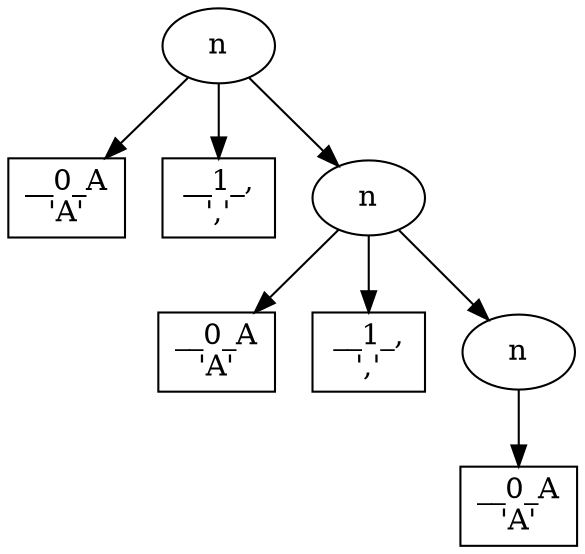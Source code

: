 digraph G{
"-1213678004" [label="n"];
"-1213678004" -> "-1213681108";
"-1213681108" [shape=box,label="__0_A\n'A'"];
"-1213678004" -> "-1213681332";
"-1213681332" [shape=box,label="__1_,\n','"];
"-1213678004" -> "-1213837780";
"-1213837780" [label="n"];
"-1213837780" -> "-1213837716";
"-1213837716" [shape=box,label="__0_A\n'A'"];
"-1213837780" -> "-1213839476";
"-1213839476" [shape=box,label="__1_,\n','"];
"-1213837780" -> "-1213839956";
"-1213839956" [label="n"];
"-1213839956" -> "-1213840948";
"-1213840948" [shape=box,label="__0_A\n'A'"];
}
